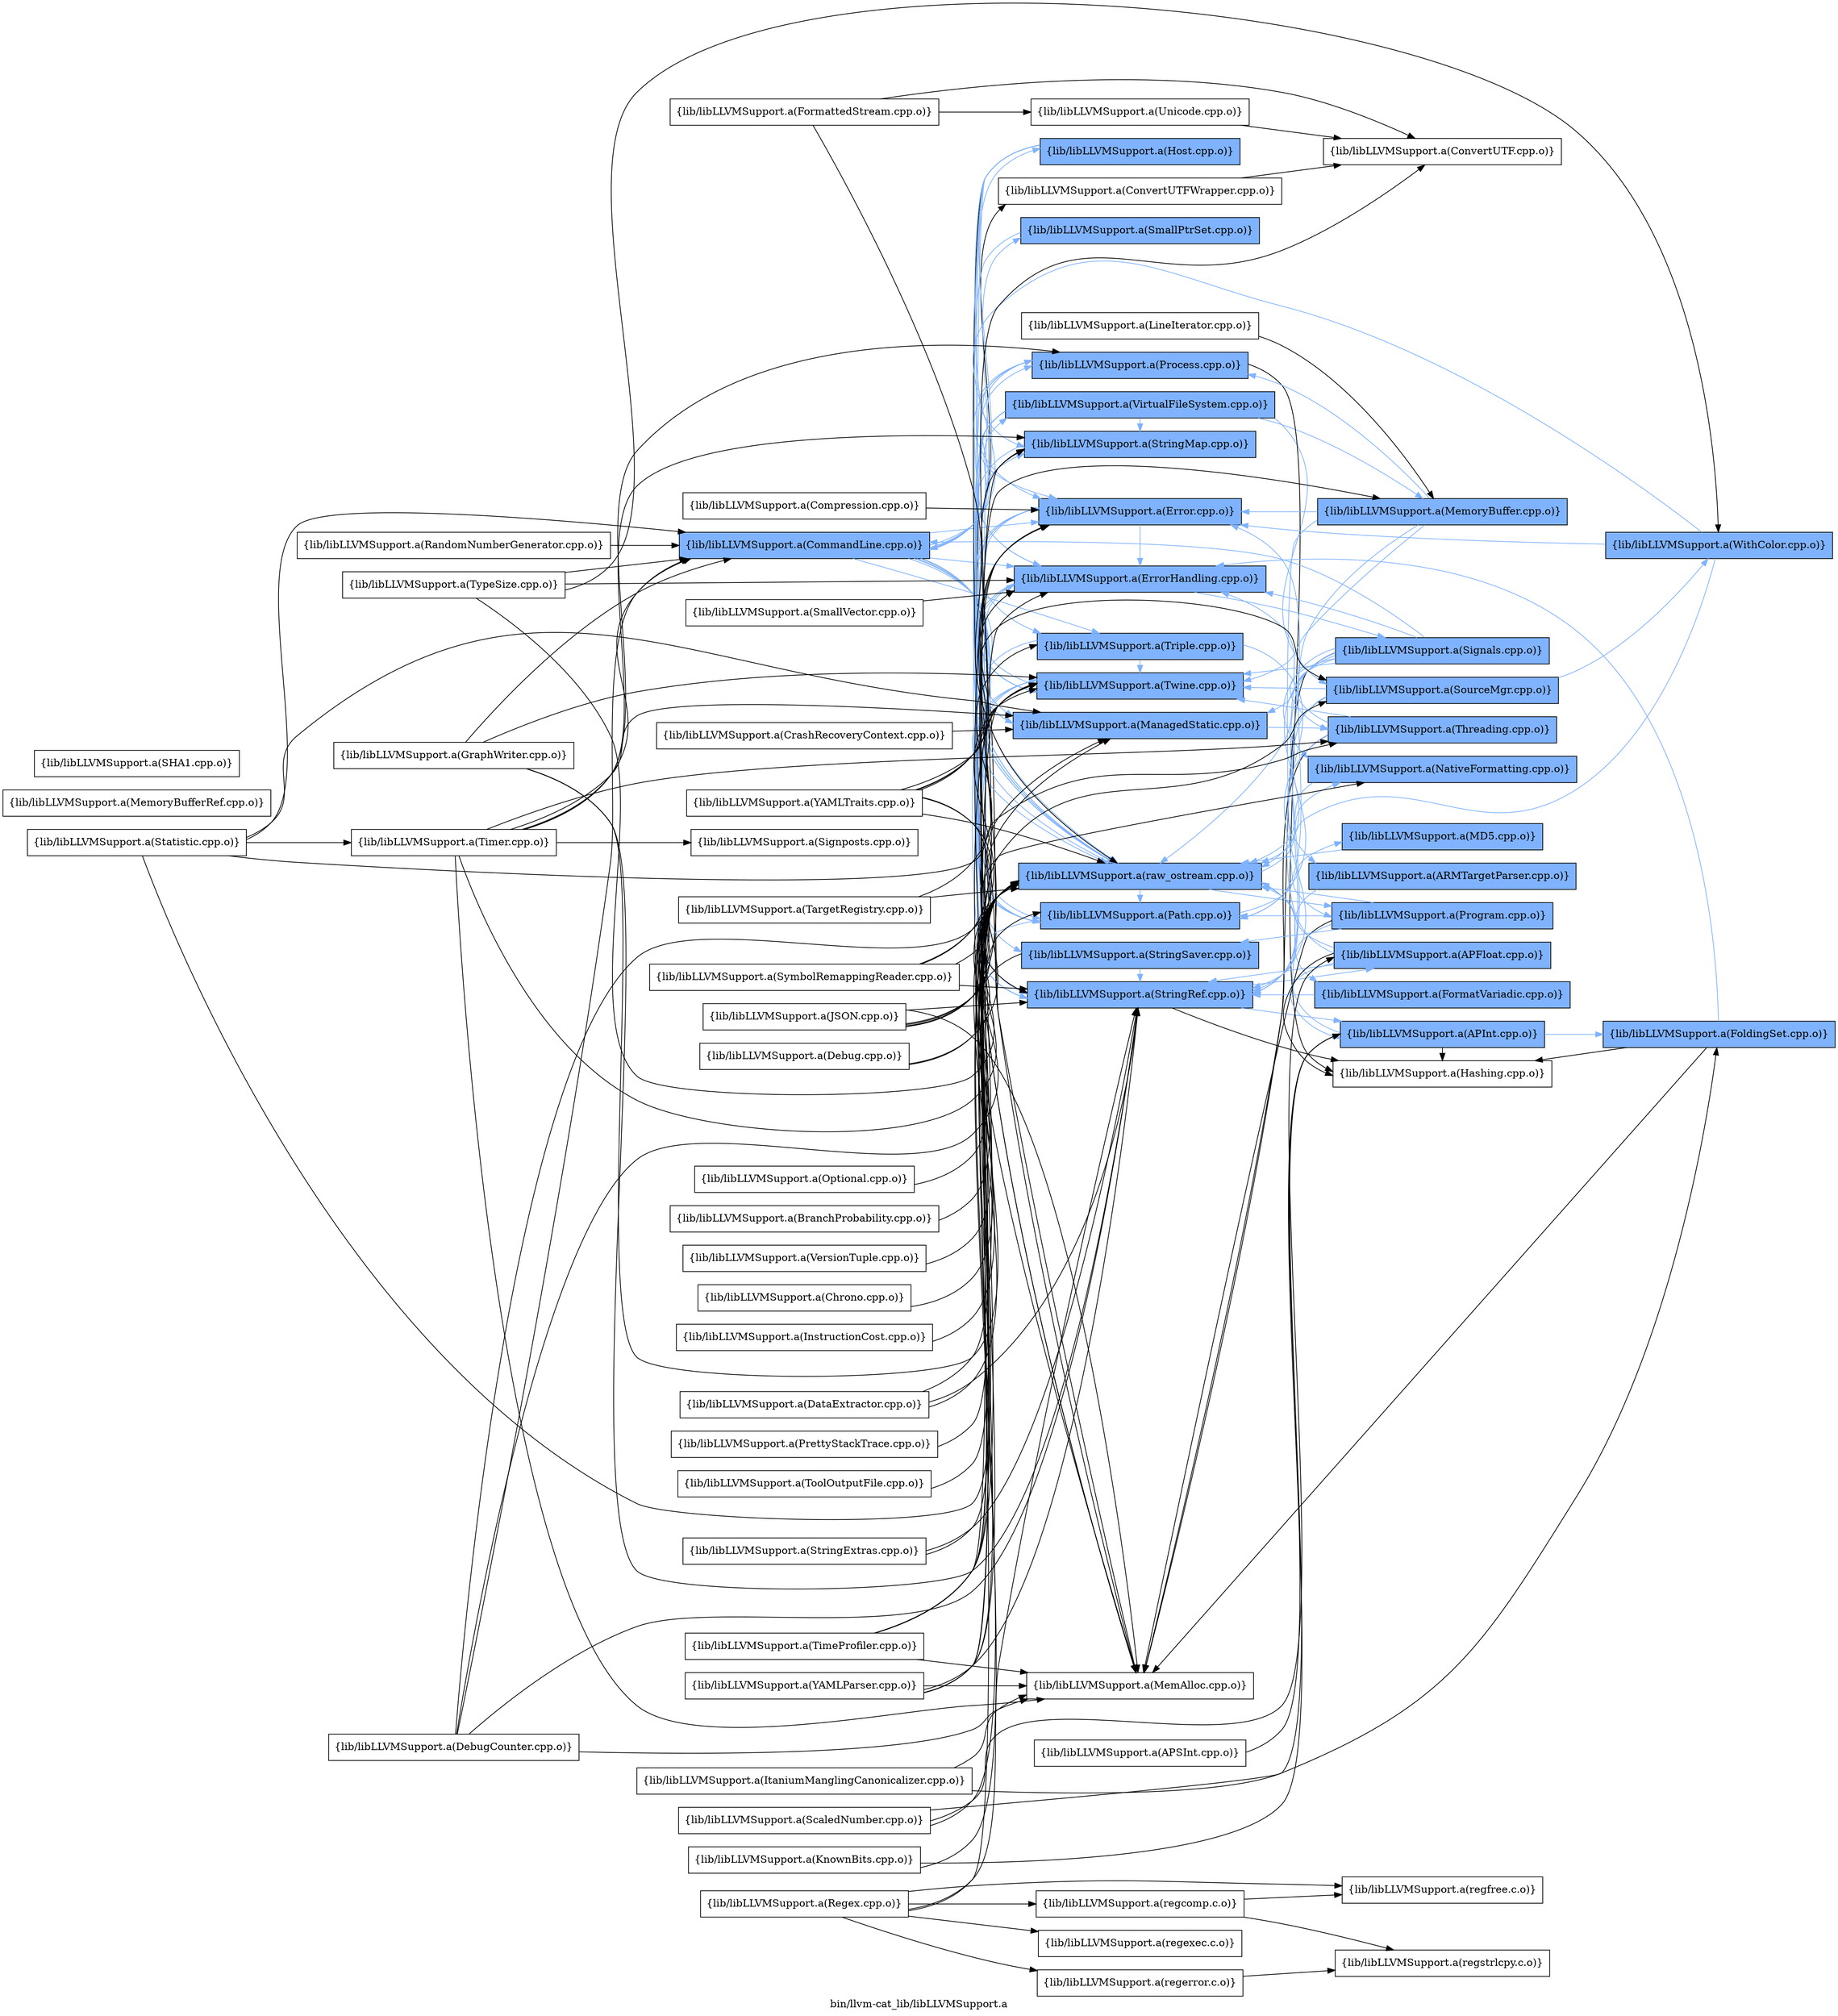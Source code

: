 digraph "bin/llvm-cat_lib/libLLVMSupport.a" {
	label="bin/llvm-cat_lib/libLLVMSupport.a";
	rankdir=LR;
	{ rank=same; Node0x5563301692d8;  }
	{ rank=same; Node0x5563301695a8; Node0x55633016b088; Node0x55633016b3f8; Node0x556330163518; Node0x5563301641e8; Node0x55633016a598; Node0x556330162438; Node0x556330162bb8; Node0x5563301662b8; Node0x5563301681a8; Node0x55633016b8a8; Node0x55633016ac78; Node0x556330164dc8; Node0x556330169648; Node0x556330169288; Node0x5563301686a8;  }
	{ rank=same; Node0x55633016a048; Node0x556330169148; Node0x55633016a368; Node0x556330163f18; Node0x556330168018; Node0x556330163158; Node0x55633016b448; Node0x556330164f08; Node0x556330163608; Node0x556330162528; Node0x556330166308; Node0x55633016a188; Node0x556330165638;  }
	{ rank=same; Node0x5563301692d8;  }
	{ rank=same; Node0x5563301695a8; Node0x55633016b088; Node0x55633016b3f8; Node0x556330163518; Node0x5563301641e8; Node0x55633016a598; Node0x556330162438; Node0x556330162bb8; Node0x5563301662b8; Node0x5563301681a8; Node0x55633016b8a8; Node0x55633016ac78; Node0x556330164dc8; Node0x556330169648; Node0x556330169288; Node0x5563301686a8;  }
	{ rank=same; Node0x55633016a048; Node0x556330169148; Node0x55633016a368; Node0x556330163f18; Node0x556330168018; Node0x556330163158; Node0x55633016b448; Node0x556330164f08; Node0x556330163608; Node0x556330162528; Node0x556330166308; Node0x55633016a188; Node0x556330165638;  }

	Node0x5563301692d8 [shape=record,shape=box,group=1,style=filled,fillcolor="0.600000 0.5 1",label="{lib/libLLVMSupport.a(CommandLine.cpp.o)}"];
	Node0x5563301692d8 -> Node0x5563301695a8;
	Node0x5563301692d8 -> Node0x55633016b088[color="0.600000 0.5 1"];
	Node0x5563301692d8 -> Node0x55633016b3f8[color="0.600000 0.5 1"];
	Node0x5563301692d8 -> Node0x556330163518[color="0.600000 0.5 1"];
	Node0x5563301692d8 -> Node0x5563301641e8;
	Node0x5563301692d8 -> Node0x55633016a598[color="0.600000 0.5 1"];
	Node0x5563301692d8 -> Node0x556330162438[color="0.600000 0.5 1"];
	Node0x5563301692d8 -> Node0x556330162bb8[color="0.600000 0.5 1"];
	Node0x5563301692d8 -> Node0x5563301662b8[color="0.600000 0.5 1"];
	Node0x5563301692d8 -> Node0x5563301681a8[color="0.600000 0.5 1"];
	Node0x5563301692d8 -> Node0x55633016b8a8[color="0.600000 0.5 1"];
	Node0x5563301692d8 -> Node0x55633016ac78[color="0.600000 0.5 1"];
	Node0x5563301692d8 -> Node0x556330164dc8[color="0.600000 0.5 1"];
	Node0x5563301692d8 -> Node0x556330169648[color="0.600000 0.5 1"];
	Node0x5563301692d8 -> Node0x556330169288[color="0.600000 0.5 1"];
	Node0x5563301692d8 -> Node0x5563301686a8[color="0.600000 0.5 1"];
	Node0x55633016b088 [shape=record,shape=box,group=1,style=filled,fillcolor="0.600000 0.5 1",label="{lib/libLLVMSupport.a(Error.cpp.o)}"];
	Node0x55633016b088 -> Node0x55633016b3f8[color="0.600000 0.5 1"];
	Node0x55633016b088 -> Node0x556330163518[color="0.600000 0.5 1"];
	Node0x55633016b088 -> Node0x55633016b8a8[color="0.600000 0.5 1"];
	Node0x55633016b088 -> Node0x556330164dc8[color="0.600000 0.5 1"];
	Node0x556330163518 [shape=record,shape=box,group=1,style=filled,fillcolor="0.600000 0.5 1",label="{lib/libLLVMSupport.a(ManagedStatic.cpp.o)}"];
	Node0x556330163518 -> Node0x55633016a368[color="0.600000 0.5 1"];
	Node0x5563301641e8 [shape=record,shape=box,group=0,label="{lib/libLLVMSupport.a(MemAlloc.cpp.o)}"];
	Node0x556330164f08 [shape=record,shape=box,group=1,style=filled,fillcolor="0.600000 0.5 1",label="{lib/libLLVMSupport.a(MemoryBuffer.cpp.o)}"];
	Node0x556330164f08 -> Node0x55633016b088[color="0.600000 0.5 1"];
	Node0x556330164f08 -> Node0x55633016b8a8[color="0.600000 0.5 1"];
	Node0x556330164f08 -> Node0x556330169288[color="0.600000 0.5 1"];
	Node0x556330164f08 -> Node0x5563301686a8[color="0.600000 0.5 1"];
	Node0x556330164f08 -> Node0x55633016a188[color="0.600000 0.5 1"];
	Node0x5563301649b8 [shape=record,shape=box,group=0,label="{lib/libLLVMSupport.a(MemoryBufferRef.cpp.o)}"];
	Node0x556330163608 [shape=record,shape=box,group=1,style=filled,fillcolor="0.600000 0.5 1",label="{lib/libLLVMSupport.a(SourceMgr.cpp.o)}"];
	Node0x556330163608 -> Node0x5563301662b8[color="0.600000 0.5 1"];
	Node0x556330163608 -> Node0x55633016b8a8[color="0.600000 0.5 1"];
	Node0x556330163608 -> Node0x556330163c48[color="0.600000 0.5 1"];
	Node0x556330163608 -> Node0x556330164dc8[color="0.600000 0.5 1"];
	Node0x556330164dc8 [shape=record,shape=box,group=1,style=filled,fillcolor="0.600000 0.5 1",label="{lib/libLLVMSupport.a(raw_ostream.cpp.o)}"];
	Node0x556330164dc8 -> Node0x55633016b088[color="0.600000 0.5 1"];
	Node0x556330164dc8 -> Node0x55633016b3f8[color="0.600000 0.5 1"];
	Node0x556330164dc8 -> Node0x556330162528[color="0.600000 0.5 1"];
	Node0x556330164dc8 -> Node0x556330166308[color="0.600000 0.5 1"];
	Node0x556330164dc8 -> Node0x55633016b8a8[color="0.600000 0.5 1"];
	Node0x556330164dc8 -> Node0x556330169288[color="0.600000 0.5 1"];
	Node0x556330164dc8 -> Node0x5563301686a8[color="0.600000 0.5 1"];
	Node0x556330164dc8 -> Node0x55633016a188[color="0.600000 0.5 1"];
	Node0x556330169418 [shape=record,shape=box,group=0,label="{lib/libLLVMSupport.a(Timer.cpp.o)}"];
	Node0x556330169418 -> Node0x5563301692d8;
	Node0x556330169418 -> Node0x556330163518;
	Node0x556330169418 -> Node0x5563301641e8;
	Node0x556330169418 -> Node0x556330162438;
	Node0x556330169418 -> Node0x556330167258;
	Node0x556330169418 -> Node0x556330164dc8;
	Node0x556330169418 -> Node0x5563301686a8;
	Node0x556330169418 -> Node0x55633016a368;
	Node0x556330163f18 [shape=record,shape=box,group=1,style=filled,fillcolor="0.600000 0.5 1",label="{lib/libLLVMSupport.a(APFloat.cpp.o)}"];
	Node0x556330163f18 -> Node0x556330168018[color="0.600000 0.5 1"];
	Node0x556330163f18 -> Node0x55633016b088[color="0.600000 0.5 1"];
	Node0x556330163f18 -> Node0x556330163158;
	Node0x556330163f18 -> Node0x5563301662b8[color="0.600000 0.5 1"];
	Node0x556330163f18 -> Node0x556330164dc8[color="0.600000 0.5 1"];
	Node0x556330168018 [shape=record,shape=box,group=1,style=filled,fillcolor="0.600000 0.5 1",label="{lib/libLLVMSupport.a(APInt.cpp.o)}"];
	Node0x556330168018 -> Node0x55633016c078[color="0.600000 0.5 1"];
	Node0x556330168018 -> Node0x556330163158;
	Node0x556330168018 -> Node0x556330164dc8[color="0.600000 0.5 1"];
	Node0x556330165638 [shape=record,shape=box,group=1,style=filled,fillcolor="0.600000 0.5 1",label="{lib/libLLVMSupport.a(MD5.cpp.o)}"];
	Node0x556330165638 -> Node0x556330164dc8[color="0.600000 0.5 1"];
	Node0x556330162438 [shape=record,shape=box,group=1,style=filled,fillcolor="0.600000 0.5 1",label="{lib/libLLVMSupport.a(StringMap.cpp.o)}"];
	Node0x556330162438 -> Node0x55633016b3f8[color="0.600000 0.5 1"];
	Node0x556330162bb8 [shape=record,shape=box,group=1,style=filled,fillcolor="0.600000 0.5 1",label="{lib/libLLVMSupport.a(StringSaver.cpp.o)}"];
	Node0x556330162bb8 -> Node0x5563301641e8;
	Node0x556330162bb8 -> Node0x5563301662b8[color="0.600000 0.5 1"];
	Node0x5563301681a8 [shape=record,shape=box,group=1,style=filled,fillcolor="0.600000 0.5 1",label="{lib/libLLVMSupport.a(Triple.cpp.o)}"];
	Node0x5563301681a8 -> Node0x5563301662b8[color="0.600000 0.5 1"];
	Node0x5563301681a8 -> Node0x55633016b448[color="0.600000 0.5 1"];
	Node0x5563301681a8 -> Node0x55633016b8a8[color="0.600000 0.5 1"];
	Node0x55633016b8a8 [shape=record,shape=box,group=1,style=filled,fillcolor="0.600000 0.5 1",label="{lib/libLLVMSupport.a(Twine.cpp.o)}"];
	Node0x55633016b8a8 -> Node0x556330164dc8[color="0.600000 0.5 1"];
	Node0x556330169c88 [shape=record,shape=box,group=0,label="{lib/libLLVMSupport.a(TypeSize.cpp.o)}"];
	Node0x556330169c88 -> Node0x5563301692d8;
	Node0x556330169c88 -> Node0x55633016b3f8;
	Node0x556330169c88 -> Node0x556330163c48;
	Node0x556330169c88 -> Node0x556330164dc8;
	Node0x55633016b3f8 [shape=record,shape=box,group=1,style=filled,fillcolor="0.600000 0.5 1",label="{lib/libLLVMSupport.a(ErrorHandling.cpp.o)}"];
	Node0x55633016b3f8 -> Node0x55633016b8a8[color="0.600000 0.5 1"];
	Node0x55633016b3f8 -> Node0x556330164dc8[color="0.600000 0.5 1"];
	Node0x55633016b3f8 -> Node0x556330169148[color="0.600000 0.5 1"];
	Node0x556330169918 [shape=record,shape=box,group=0,label="{lib/libLLVMSupport.a(SHA1.cpp.o)}"];
	Node0x5563301662b8 [shape=record,shape=box,group=1,style=filled,fillcolor="0.600000 0.5 1",label="{lib/libLLVMSupport.a(StringRef.cpp.o)}"];
	Node0x5563301662b8 -> Node0x556330163f18[color="0.600000 0.5 1"];
	Node0x5563301662b8 -> Node0x556330168018[color="0.600000 0.5 1"];
	Node0x5563301662b8 -> Node0x55633016b088[color="0.600000 0.5 1"];
	Node0x5563301662b8 -> Node0x556330163158;
	Node0x5563301627f8 [shape=record,shape=box,group=0,label="{lib/libLLVMSupport.a(FormattedStream.cpp.o)}"];
	Node0x5563301627f8 -> Node0x55633016a048;
	Node0x5563301627f8 -> Node0x556330169ff8;
	Node0x5563301627f8 -> Node0x556330164dc8;
	Node0x5563301625c8 [shape=record,shape=box,group=0,label="{lib/libLLVMSupport.a(StringExtras.cpp.o)}"];
	Node0x5563301625c8 -> Node0x5563301662b8;
	Node0x5563301625c8 -> Node0x556330164dc8;
	Node0x55633016c078 [shape=record,shape=box,group=1,style=filled,fillcolor="0.600000 0.5 1",label="{lib/libLLVMSupport.a(FoldingSet.cpp.o)}"];
	Node0x55633016c078 -> Node0x55633016b3f8[color="0.600000 0.5 1"];
	Node0x55633016c078 -> Node0x556330163158;
	Node0x55633016c078 -> Node0x5563301641e8;
	Node0x5563301680b8 [shape=record,shape=box,group=0,label="{lib/libLLVMSupport.a(Regex.cpp.o)}"];
	Node0x5563301680b8 -> Node0x5563301662b8;
	Node0x5563301680b8 -> Node0x55633016b8a8;
	Node0x5563301680b8 -> Node0x556330166ee8;
	Node0x5563301680b8 -> Node0x556330165e08;
	Node0x5563301680b8 -> Node0x556330168158;
	Node0x5563301680b8 -> Node0x556330167d98;
	Node0x55633016a598 [shape=record,shape=box,group=1,style=filled,fillcolor="0.600000 0.5 1",label="{lib/libLLVMSupport.a(SmallPtrSet.cpp.o)}"];
	Node0x55633016a598 -> Node0x55633016b3f8[color="0.600000 0.5 1"];
	Node0x556330163158 [shape=record,shape=box,group=0,label="{lib/libLLVMSupport.a(Hashing.cpp.o)}"];
	Node0x556330169288 [shape=record,shape=box,group=1,style=filled,fillcolor="0.600000 0.5 1",label="{lib/libLLVMSupport.a(Path.cpp.o)}"];
	Node0x556330169288 -> Node0x55633016b088[color="0.600000 0.5 1"];
	Node0x556330169288 -> Node0x556330165638[color="0.600000 0.5 1"];
	Node0x556330169288 -> Node0x5563301662b8[color="0.600000 0.5 1"];
	Node0x556330169288 -> Node0x55633016b8a8[color="0.600000 0.5 1"];
	Node0x556330169288 -> Node0x5563301686a8[color="0.600000 0.5 1"];
	Node0x556330166308 [shape=record,shape=box,group=1,style=filled,fillcolor="0.600000 0.5 1",label="{lib/libLLVMSupport.a(NativeFormatting.cpp.o)}"];
	Node0x556330166308 -> Node0x556330164dc8[color="0.600000 0.5 1"];
	Node0x55633016a368 [shape=record,shape=box,group=1,style=filled,fillcolor="0.600000 0.5 1",label="{lib/libLLVMSupport.a(Threading.cpp.o)}"];
	Node0x55633016a368 -> Node0x55633016b3f8[color="0.600000 0.5 1"];
	Node0x55633016a368 -> Node0x5563301641e8;
	Node0x55633016a368 -> Node0x5563301662b8[color="0.600000 0.5 1"];
	Node0x55633016a368 -> Node0x55633016b8a8[color="0.600000 0.5 1"];
	Node0x556330168658 [shape=record,shape=box,group=0,label="{lib/libLLVMSupport.a(Chrono.cpp.o)}"];
	Node0x556330168658 -> Node0x556330164dc8;
	Node0x5563301695a8 [shape=record,shape=box,group=0,label="{lib/libLLVMSupport.a(ConvertUTFWrapper.cpp.o)}"];
	Node0x5563301695a8 -> Node0x55633016a048;
	Node0x55633016ac78 [shape=record,shape=box,group=1,style=filled,fillcolor="0.600000 0.5 1",label="{lib/libLLVMSupport.a(VirtualFileSystem.cpp.o)}"];
	Node0x55633016ac78 -> Node0x55633016b088[color="0.600000 0.5 1"];
	Node0x55633016ac78 -> Node0x5563301641e8;
	Node0x55633016ac78 -> Node0x556330164f08[color="0.600000 0.5 1"];
	Node0x55633016ac78 -> Node0x556330163608[color="0.600000 0.5 1"];
	Node0x55633016ac78 -> Node0x556330162438[color="0.600000 0.5 1"];
	Node0x55633016ac78 -> Node0x5563301662b8[color="0.600000 0.5 1"];
	Node0x55633016ac78 -> Node0x55633016b8a8[color="0.600000 0.5 1"];
	Node0x55633016ac78 -> Node0x556330164dc8[color="0.600000 0.5 1"];
	Node0x55633016ac78 -> Node0x556330169288[color="0.600000 0.5 1"];
	Node0x556330169648 [shape=record,shape=box,group=1,style=filled,fillcolor="0.600000 0.5 1",label="{lib/libLLVMSupport.a(Host.cpp.o)}"];
	Node0x556330169648 -> Node0x5563301641e8;
	Node0x556330169648 -> Node0x556330162438[color="0.600000 0.5 1"];
	Node0x556330169648 -> Node0x5563301662b8[color="0.600000 0.5 1"];
	Node0x556330169648 -> Node0x5563301681a8[color="0.600000 0.5 1"];
	Node0x556330169648 -> Node0x556330164dc8[color="0.600000 0.5 1"];
	Node0x5563301686a8 [shape=record,shape=box,group=1,style=filled,fillcolor="0.600000 0.5 1",label="{lib/libLLVMSupport.a(Process.cpp.o)}"];
	Node0x5563301686a8 -> Node0x55633016b088[color="0.600000 0.5 1"];
	Node0x5563301686a8 -> Node0x556330163158;
	Node0x5563301686a8 -> Node0x556330163518[color="0.600000 0.5 1"];
	Node0x5563301686a8 -> Node0x556330169288[color="0.600000 0.5 1"];
	Node0x55633016a048 [shape=record,shape=box,group=0,label="{lib/libLLVMSupport.a(ConvertUTF.cpp.o)}"];
	Node0x55633016a4a8 [shape=record,shape=box,group=0,label="{lib/libLLVMSupport.a(Debug.cpp.o)}"];
	Node0x55633016a4a8 -> Node0x556330163518;
	Node0x55633016a4a8 -> Node0x556330164dc8;
	Node0x556330169148 [shape=record,shape=box,group=1,style=filled,fillcolor="0.600000 0.5 1",label="{lib/libLLVMSupport.a(Signals.cpp.o)}"];
	Node0x556330169148 -> Node0x5563301692d8[color="0.600000 0.5 1"];
	Node0x556330169148 -> Node0x55633016b3f8[color="0.600000 0.5 1"];
	Node0x556330169148 -> Node0x556330163518[color="0.600000 0.5 1"];
	Node0x556330169148 -> Node0x5563301641e8;
	Node0x556330169148 -> Node0x556330166308[color="0.600000 0.5 1"];
	Node0x556330169148 -> Node0x5563301662b8[color="0.600000 0.5 1"];
	Node0x556330169148 -> Node0x55633016b8a8[color="0.600000 0.5 1"];
	Node0x556330169148 -> Node0x556330164dc8[color="0.600000 0.5 1"];
	Node0x556330169148 -> Node0x556330169288[color="0.600000 0.5 1"];
	Node0x556330169148 -> Node0x55633016a368[color="0.600000 0.5 1"];
	Node0x556330169ff8 [shape=record,shape=box,group=0,label="{lib/libLLVMSupport.a(Unicode.cpp.o)}"];
	Node0x556330169ff8 -> Node0x55633016a048;
	Node0x556330162528 [shape=record,shape=box,group=1,style=filled,fillcolor="0.600000 0.5 1",label="{lib/libLLVMSupport.a(FormatVariadic.cpp.o)}"];
	Node0x556330162528 -> Node0x5563301662b8[color="0.600000 0.5 1"];
	Node0x556330163c98 [shape=record,shape=box,group=0,label="{lib/libLLVMSupport.a(InstructionCost.cpp.o)}"];
	Node0x556330163c98 -> Node0x556330164dc8;
	Node0x55633016a188 [shape=record,shape=box,group=1,style=filled,fillcolor="0.600000 0.5 1",label="{lib/libLLVMSupport.a(Program.cpp.o)}"];
	Node0x55633016a188 -> Node0x5563301641e8;
	Node0x55633016a188 -> Node0x556330162bb8[color="0.600000 0.5 1"];
	Node0x55633016a188 -> Node0x5563301662b8[color="0.600000 0.5 1"];
	Node0x55633016a188 -> Node0x556330164dc8[color="0.600000 0.5 1"];
	Node0x55633016a188 -> Node0x556330169288[color="0.600000 0.5 1"];
	Node0x556330166f38 [shape=record,shape=box,group=0,label="{lib/libLLVMSupport.a(PrettyStackTrace.cpp.o)}"];
	Node0x556330166f38 -> Node0x556330164dc8;
	Node0x556330166858 [shape=record,shape=box,group=0,label="{lib/libLLVMSupport.a(RandomNumberGenerator.cpp.o)}"];
	Node0x556330166858 -> Node0x5563301692d8;
	Node0x556330166ee8 [shape=record,shape=box,group=0,label="{lib/libLLVMSupport.a(regcomp.c.o)}"];
	Node0x556330166ee8 -> Node0x556330167d98;
	Node0x556330166ee8 -> Node0x556330167118;
	Node0x556330165e08 [shape=record,shape=box,group=0,label="{lib/libLLVMSupport.a(regerror.c.o)}"];
	Node0x556330165e08 -> Node0x556330167118;
	Node0x556330168158 [shape=record,shape=box,group=0,label="{lib/libLLVMSupport.a(regexec.c.o)}"];
	Node0x556330167d98 [shape=record,shape=box,group=0,label="{lib/libLLVMSupport.a(regfree.c.o)}"];
	Node0x55633016a868 [shape=record,shape=box,group=0,label="{lib/libLLVMSupport.a(SmallVector.cpp.o)}"];
	Node0x55633016a868 -> Node0x55633016b3f8;
	Node0x556330163c48 [shape=record,shape=box,group=1,style=filled,fillcolor="0.600000 0.5 1",label="{lib/libLLVMSupport.a(WithColor.cpp.o)}"];
	Node0x556330163c48 -> Node0x5563301692d8[color="0.600000 0.5 1"];
	Node0x556330163c48 -> Node0x55633016b088[color="0.600000 0.5 1"];
	Node0x556330163c48 -> Node0x556330164dc8[color="0.600000 0.5 1"];
	Node0x5563301646e8 [shape=record,shape=box,group=0,label="{lib/libLLVMSupport.a(Statistic.cpp.o)}"];
	Node0x5563301646e8 -> Node0x5563301692d8;
	Node0x5563301646e8 -> Node0x556330163518;
	Node0x5563301646e8 -> Node0x556330169418;
	Node0x5563301646e8 -> Node0x556330164dc8;
	Node0x5563301646e8 -> Node0x55633016a368;
	Node0x556330165fe8 [shape=record,shape=box,group=0,label="{lib/libLLVMSupport.a(TimeProfiler.cpp.o)}"];
	Node0x556330165fe8 -> Node0x55633016b088;
	Node0x556330165fe8 -> Node0x5563301641e8;
	Node0x556330165fe8 -> Node0x556330162438;
	Node0x556330165fe8 -> Node0x55633016b8a8;
	Node0x556330165fe8 -> Node0x556330164dc8;
	Node0x556330165fe8 -> Node0x556330169288;
	Node0x5563301666c8 [shape=record,shape=box,group=0,label="{lib/libLLVMSupport.a(JSON.cpp.o)}"];
	Node0x5563301666c8 -> Node0x55633016a048;
	Node0x5563301666c8 -> Node0x55633016b088;
	Node0x5563301666c8 -> Node0x5563301641e8;
	Node0x5563301666c8 -> Node0x556330166308;
	Node0x5563301666c8 -> Node0x5563301662b8;
	Node0x5563301666c8 -> Node0x55633016b8a8;
	Node0x5563301666c8 -> Node0x556330164dc8;
	Node0x556330167258 [shape=record,shape=box,group=0,label="{lib/libLLVMSupport.a(Signposts.cpp.o)}"];
	Node0x556330167ed8 [shape=record,shape=box,group=0,label="{lib/libLLVMSupport.a(ToolOutputFile.cpp.o)}"];
	Node0x556330167ed8 -> Node0x556330164dc8;
	Node0x55633016b448 [shape=record,shape=box,group=1,style=filled,fillcolor="0.600000 0.5 1",label="{lib/libLLVMSupport.a(ARMTargetParser.cpp.o)}"];
	Node0x55633016b448 -> Node0x5563301662b8[color="0.600000 0.5 1"];
	Node0x556330163928 [shape=record,shape=box,group=0,label="{lib/libLLVMSupport.a(YAMLParser.cpp.o)}"];
	Node0x556330163928 -> Node0x55633016b3f8;
	Node0x556330163928 -> Node0x5563301641e8;
	Node0x556330163928 -> Node0x556330164f08;
	Node0x556330163928 -> Node0x556330163608;
	Node0x556330163928 -> Node0x5563301662b8;
	Node0x556330163928 -> Node0x556330164dc8;
	Node0x556330167118 [shape=record,shape=box,group=0,label="{lib/libLLVMSupport.a(regstrlcpy.c.o)}"];
	Node0x55633016aa48 [shape=record,shape=box,group=0,label="{lib/libLLVMSupport.a(CrashRecoveryContext.cpp.o)}"];
	Node0x55633016aa48 -> Node0x556330163518;
	Node0x556330169738 [shape=record,shape=box,group=0,label="{lib/libLLVMSupport.a(TargetRegistry.cpp.o)}"];
	Node0x556330169738 -> Node0x5563301681a8;
	Node0x556330169738 -> Node0x556330164dc8;
	Node0x55633016aea8 [shape=record,shape=box,group=0,label="{lib/libLLVMSupport.a(APSInt.cpp.o)}"];
	Node0x55633016aea8 -> Node0x556330168018;
	Node0x55633016a1d8 [shape=record,shape=box,group=0,label="{lib/libLLVMSupport.a(KnownBits.cpp.o)}"];
	Node0x55633016a1d8 -> Node0x556330168018;
	Node0x55633016a1d8 -> Node0x556330164dc8;
	Node0x556330164198 [shape=record,shape=box,group=0,label="{lib/libLLVMSupport.a(Optional.cpp.o)}"];
	Node0x556330164198 -> Node0x556330164dc8;
	Node0x5563301668f8 [shape=record,shape=box,group=0,label="{lib/libLLVMSupport.a(GraphWriter.cpp.o)}"];
	Node0x5563301668f8 -> Node0x5563301692d8;
	Node0x5563301668f8 -> Node0x5563301662b8;
	Node0x5563301668f8 -> Node0x55633016b8a8;
	Node0x5563301668f8 -> Node0x556330164dc8;
	Node0x556330169508 [shape=record,shape=box,group=0,label="{lib/libLLVMSupport.a(BranchProbability.cpp.o)}"];
	Node0x556330169508 -> Node0x556330164dc8;
	Node0x556330168d88 [shape=record,shape=box,group=0,label="{lib/libLLVMSupport.a(ScaledNumber.cpp.o)}"];
	Node0x556330168d88 -> Node0x556330163f18;
	Node0x556330168d88 -> Node0x556330168018;
	Node0x556330168d88 -> Node0x556330164dc8;
	Node0x55633016bee8 [shape=record,shape=box,group=0,label="{lib/libLLVMSupport.a(DebugCounter.cpp.o)}"];
	Node0x55633016bee8 -> Node0x5563301692d8;
	Node0x55633016bee8 -> Node0x556330163518;
	Node0x55633016bee8 -> Node0x5563301641e8;
	Node0x55633016bee8 -> Node0x5563301662b8;
	Node0x55633016bee8 -> Node0x556330164dc8;
	Node0x556330164f58 [shape=record,shape=box,group=0,label="{lib/libLLVMSupport.a(Compression.cpp.o)}"];
	Node0x556330164f58 -> Node0x55633016b088;
	Node0x5563301636a8 [shape=record,shape=box,group=0,label="{lib/libLLVMSupport.a(ItaniumManglingCanonicalizer.cpp.o)}"];
	Node0x5563301636a8 -> Node0x55633016c078;
	Node0x5563301636a8 -> Node0x5563301641e8;
	Node0x556330162de8 [shape=record,shape=box,group=0,label="{lib/libLLVMSupport.a(LineIterator.cpp.o)}"];
	Node0x556330162de8 -> Node0x556330164f08;
	Node0x556330165868 [shape=record,shape=box,group=0,label="{lib/libLLVMSupport.a(SymbolRemappingReader.cpp.o)}"];
	Node0x556330165868 -> Node0x55633016b088;
	Node0x556330165868 -> Node0x5563301662b8;
	Node0x556330165868 -> Node0x55633016b8a8;
	Node0x556330165868 -> Node0x556330164dc8;
	Node0x556330162488 [shape=record,shape=box,group=0,label="{lib/libLLVMSupport.a(DataExtractor.cpp.o)}"];
	Node0x556330162488 -> Node0x55633016b088;
	Node0x556330162488 -> Node0x5563301662b8;
	Node0x556330162488 -> Node0x556330164dc8;
	Node0x5563301656d8 [shape=record,shape=box,group=0,label="{lib/libLLVMSupport.a(YAMLTraits.cpp.o)}"];
	Node0x5563301656d8 -> Node0x55633016b3f8;
	Node0x5563301656d8 -> Node0x5563301641e8;
	Node0x5563301656d8 -> Node0x556330163608;
	Node0x5563301656d8 -> Node0x556330162438;
	Node0x5563301656d8 -> Node0x5563301662b8;
	Node0x5563301656d8 -> Node0x55633016b8a8;
	Node0x5563301656d8 -> Node0x556330164dc8;
	Node0x556330164aa8 [shape=record,shape=box,group=0,label="{lib/libLLVMSupport.a(VersionTuple.cpp.o)}"];
	Node0x556330164aa8 -> Node0x556330164dc8;
}
